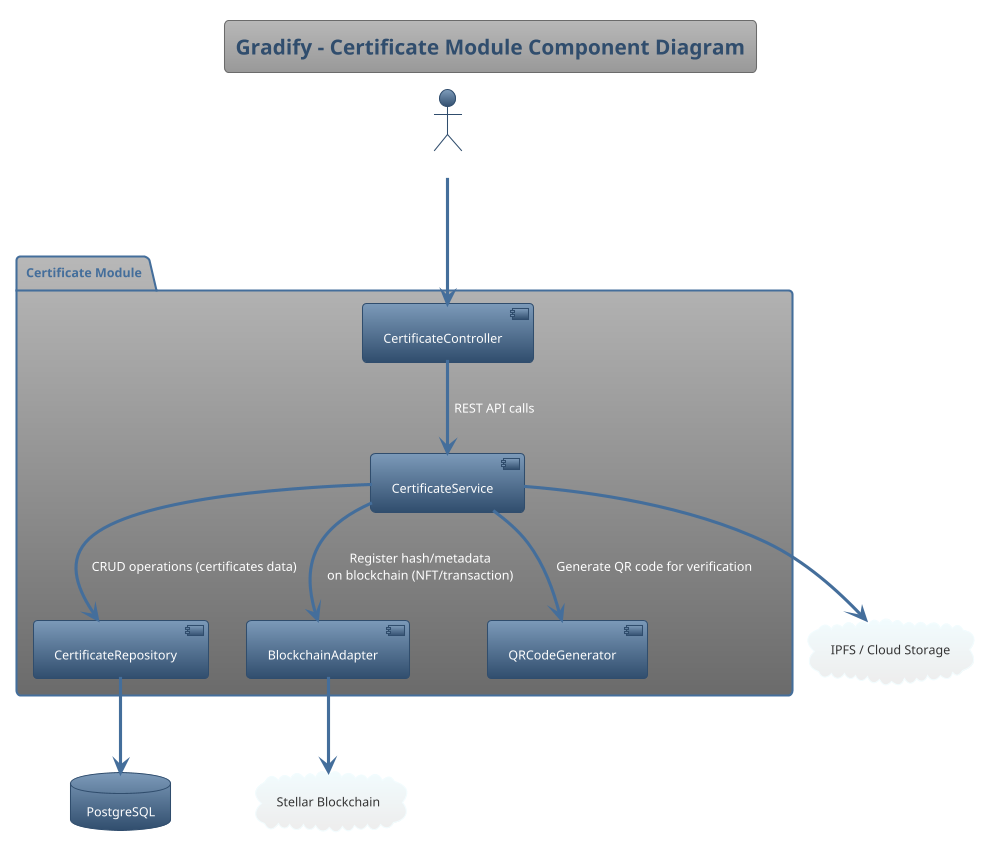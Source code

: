 @startuml
!theme spacelab
title Gradify - Certificate Module Component Diagram

package "Certificate Module" {
  component "CertificateController" as CC
  component "CertificateService" as CS
  component "CertificateRepository" as CR
  component "BlockchainAdapter" as BA
  component "QRCodeGenerator" as QR
}

database "PostgreSQL" as DB
cloud "Stellar Blockchain" as Blockchain
cloud "IPFS / Cloud Storage" as Storage

' Frontend triggers
actor Institution

Institution --> CC : Issue/view certificates

CC --> CS : REST API calls
CS --> CR : CRUD operations (certificates data)
CS --> QR : Generate QR code for verification
CS --> BA : Register hash/metadata\non blockchain (NFT/transaction)
CR --> DB : save/retrieve certificates
BA --> Blockchain : call smart contracts
CS --> Storage : upload file,\nget file hash

@enduml
